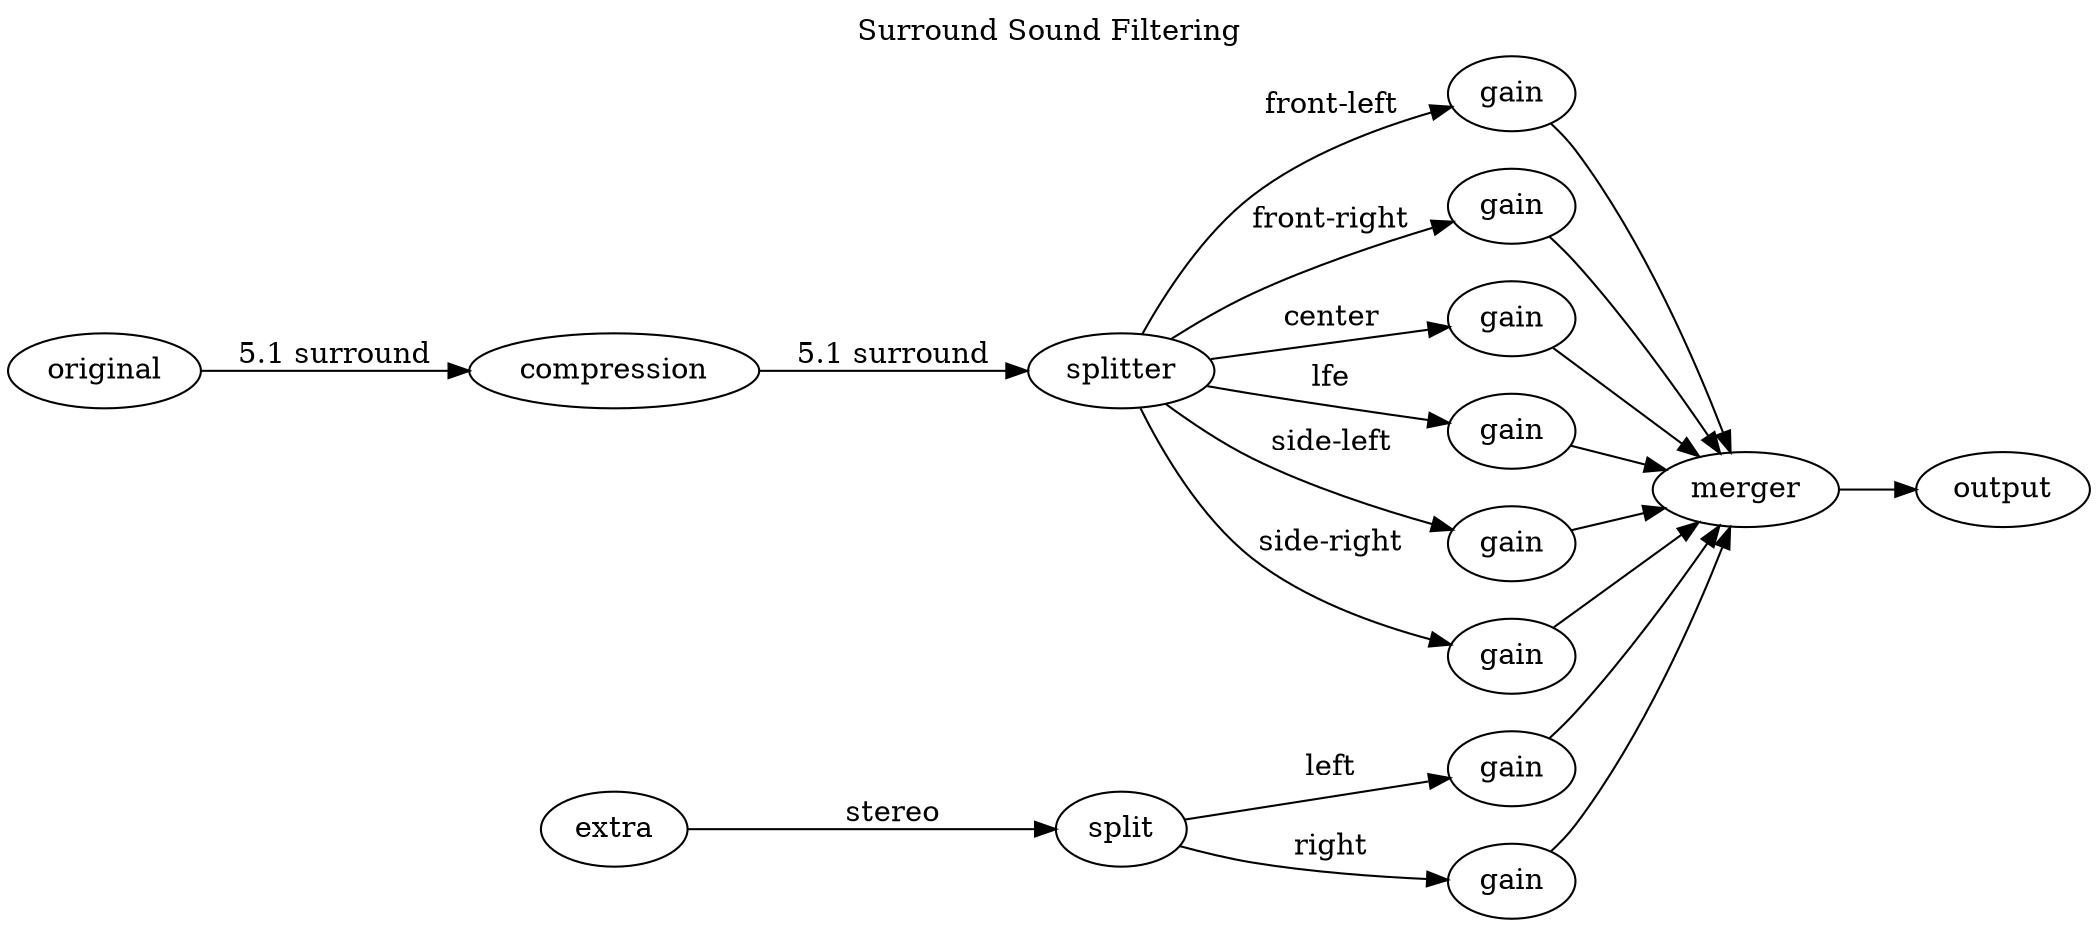 digraph {
  label = "Surround Sound Filtering"
  labelloc = "t"
  rankdir = "LR"

  original -> compression [label="5.1 surround"];
  compression -> splitter [label="5.1 surround"];

  gain0 [label="gain"];
  gain1 [label="gain"];
  gain2 [label="gain"];
  gain3 [label="gain"];
  gain4 [label="gain"];
  gain5 [label="gain"];
  gain6 [label="gain"];
  gain7 [label="gain"];

  splitter -> gain0 [label="front-left"];
  splitter -> gain1 [label="front-right"];
  splitter -> gain2 [label="center"];
  splitter -> gain3 [label="lfe"];
  splitter -> gain4 [label="side-left"];
  splitter -> gain5 [label="side-right"];

  splitter2 [label="split"];
  extra -> splitter2 [label="stereo"];
  splitter2 -> gain6 [label="left"];
  splitter2 -> gain7 [label="right"];

  gain0 -> merger;
  gain1 -> merger;
  gain2 -> merger;
  gain3 -> merger;
  gain4 -> merger;
  gain5 -> merger;
  gain6 -> merger;
  gain7 -> merger;

  merger -> output;
}
